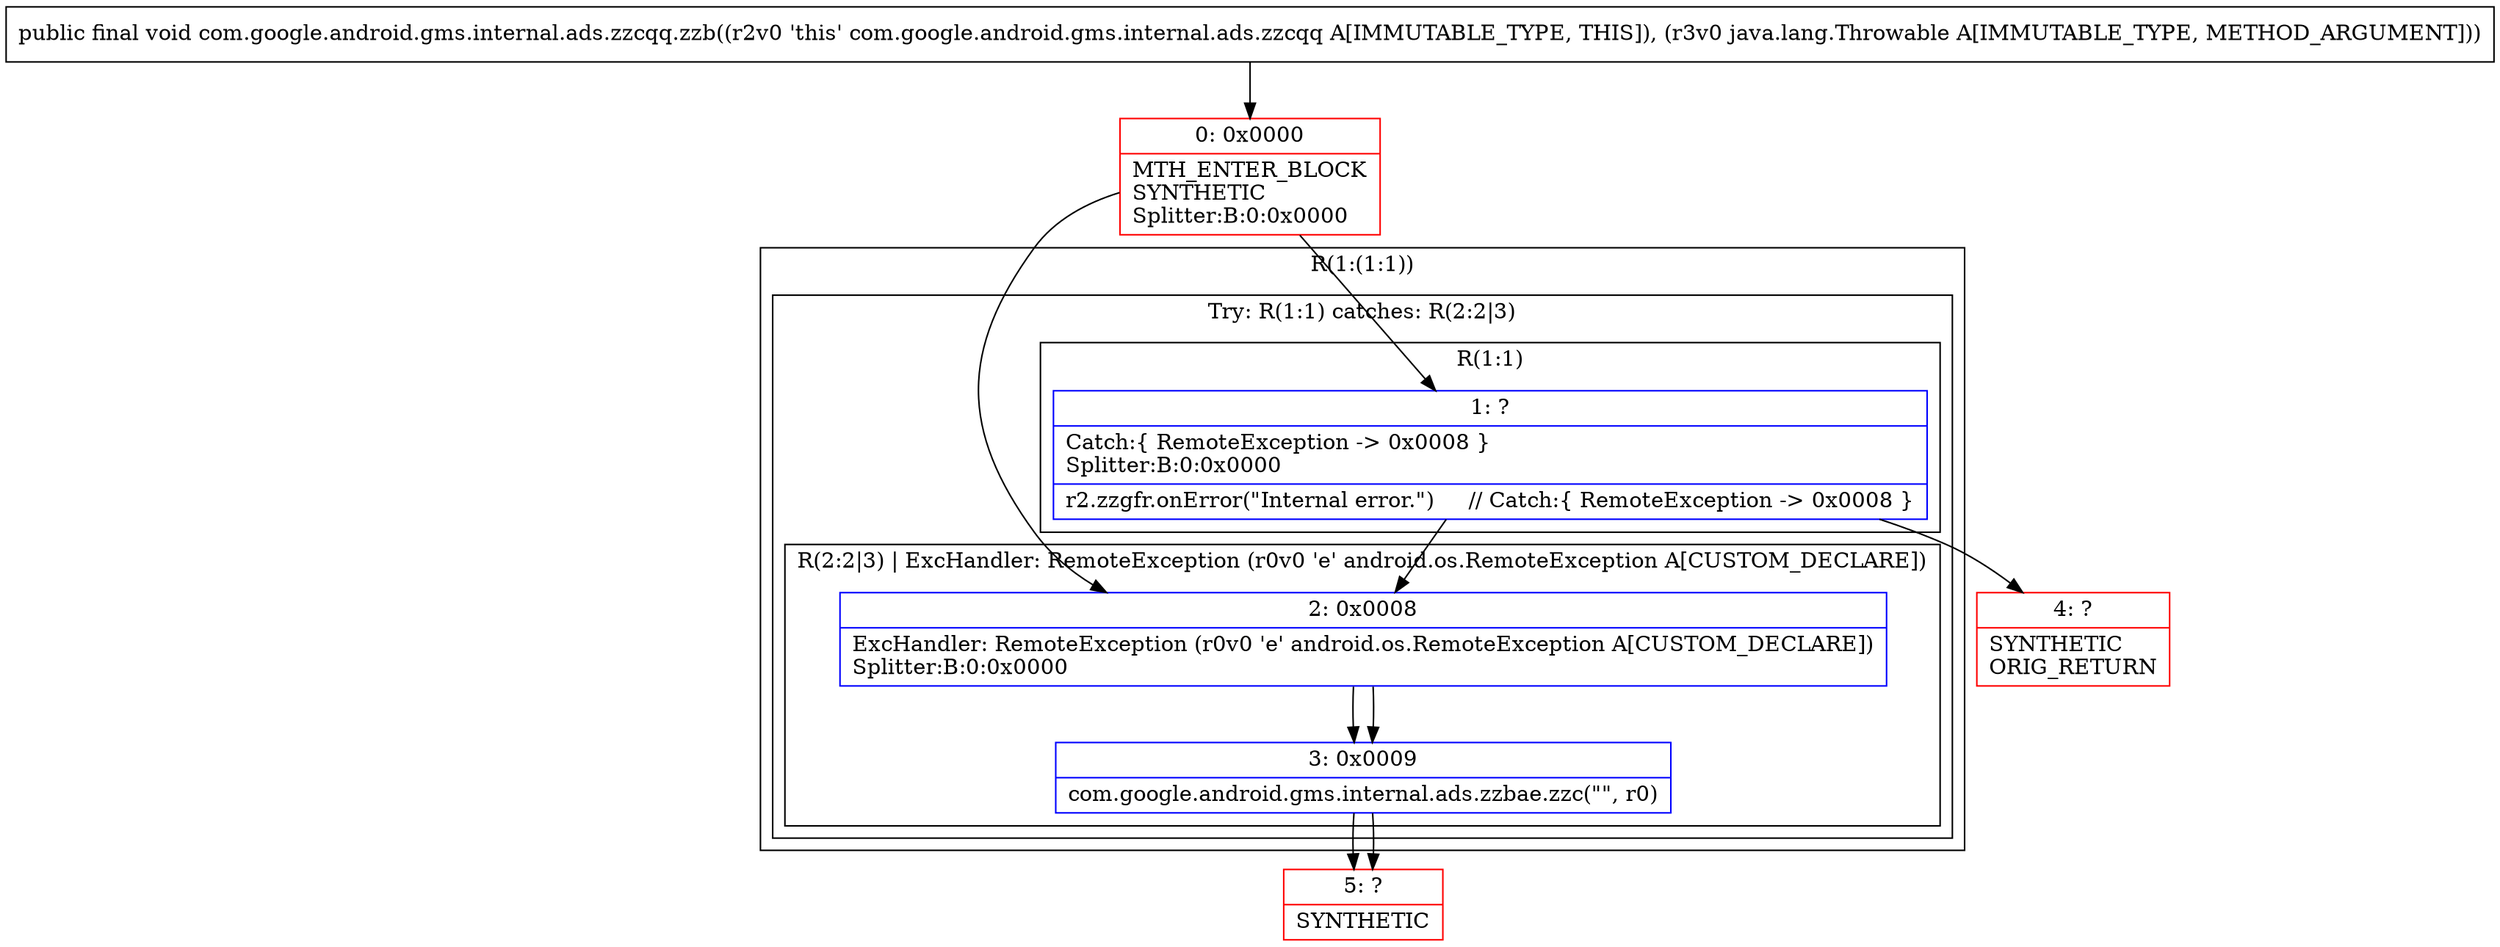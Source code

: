 digraph "CFG forcom.google.android.gms.internal.ads.zzcqq.zzb(Ljava\/lang\/Throwable;)V" {
subgraph cluster_Region_1733708981 {
label = "R(1:(1:1))";
node [shape=record,color=blue];
subgraph cluster_TryCatchRegion_266131703 {
label = "Try: R(1:1) catches: R(2:2|3)";
node [shape=record,color=blue];
subgraph cluster_Region_130664796 {
label = "R(1:1)";
node [shape=record,color=blue];
Node_1 [shape=record,label="{1\:\ ?|Catch:\{ RemoteException \-\> 0x0008 \}\lSplitter:B:0:0x0000\l|r2.zzgfr.onError(\"Internal error.\")     \/\/ Catch:\{ RemoteException \-\> 0x0008 \}\l}"];
}
subgraph cluster_Region_1711554794 {
label = "R(2:2|3) | ExcHandler: RemoteException (r0v0 'e' android.os.RemoteException A[CUSTOM_DECLARE])\l";
node [shape=record,color=blue];
Node_2 [shape=record,label="{2\:\ 0x0008|ExcHandler: RemoteException (r0v0 'e' android.os.RemoteException A[CUSTOM_DECLARE])\lSplitter:B:0:0x0000\l}"];
Node_3 [shape=record,label="{3\:\ 0x0009|com.google.android.gms.internal.ads.zzbae.zzc(\"\", r0)\l}"];
}
}
}
subgraph cluster_Region_1711554794 {
label = "R(2:2|3) | ExcHandler: RemoteException (r0v0 'e' android.os.RemoteException A[CUSTOM_DECLARE])\l";
node [shape=record,color=blue];
Node_2 [shape=record,label="{2\:\ 0x0008|ExcHandler: RemoteException (r0v0 'e' android.os.RemoteException A[CUSTOM_DECLARE])\lSplitter:B:0:0x0000\l}"];
Node_3 [shape=record,label="{3\:\ 0x0009|com.google.android.gms.internal.ads.zzbae.zzc(\"\", r0)\l}"];
}
Node_0 [shape=record,color=red,label="{0\:\ 0x0000|MTH_ENTER_BLOCK\lSYNTHETIC\lSplitter:B:0:0x0000\l}"];
Node_4 [shape=record,color=red,label="{4\:\ ?|SYNTHETIC\lORIG_RETURN\l}"];
Node_5 [shape=record,color=red,label="{5\:\ ?|SYNTHETIC\l}"];
MethodNode[shape=record,label="{public final void com.google.android.gms.internal.ads.zzcqq.zzb((r2v0 'this' com.google.android.gms.internal.ads.zzcqq A[IMMUTABLE_TYPE, THIS]), (r3v0 java.lang.Throwable A[IMMUTABLE_TYPE, METHOD_ARGUMENT])) }"];
MethodNode -> Node_0;
Node_1 -> Node_2;
Node_1 -> Node_4;
Node_2 -> Node_3;
Node_3 -> Node_5;
Node_2 -> Node_3;
Node_3 -> Node_5;
Node_0 -> Node_1;
Node_0 -> Node_2;
}

